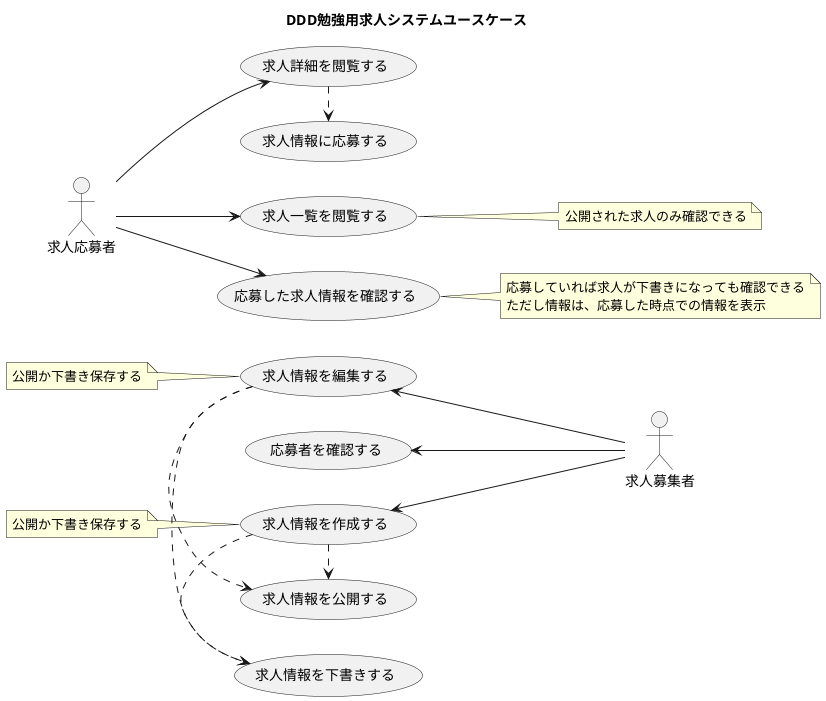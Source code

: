 @startuml
title "DDD勉強用求人システムユースケース"
'https://plantuml.com/use-case-diagram
left to right direction

:求人募集者: as Client
:求人応募者: as User

(求人情報を作成する) as (CreateJobOffer)
(求人情報を編集する) as (EditJobOffer)
(求人情報を公開する) as (PublicJobOffer)
(求人情報を下書きする) as (DraftJobOffer)
(応募者を確認する) as (ShowJobApplicationUserList)
(求人一覧を閲覧する) as (ShowJobOfferList)
(求人詳細を閲覧する) as (ShowJobOffer)
(求人情報に応募する) as (JobApplication)
(応募した求人情報を確認する) as (ShowJobApplicationHistory)

(CreateJobOffer) <-- Client
(CreateJobOffer) .> (DraftJobOffer)
(CreateJobOffer) .> (PublicJobOffer)
(EditJobOffer) <-- Client
(EditJobOffer) .> (PublicJobOffer)
(EditJobOffer) .> (DraftJobOffer)
(ShowJobApplicationUserList) <-- Client

User --> (ShowJobOfferList)
User --> (ShowJobOffer)
(ShowJobOffer) .> (JobApplication)
User --> (ShowJobApplicationHistory)

note left of (CreateJobOffer) : 公開か下書き保存する
note left of (EditJobOffer) : 公開か下書き保存する
note right of (ShowJobOfferList) : 公開された求人のみ確認できる
note right of (ShowJobApplicationHistory) : 応募していれば求人が下書きになっても確認できる\nただし情報は、応募した時点での情報を表示
@enduml